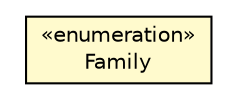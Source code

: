 #!/usr/local/bin/dot
#
# Class diagram 
# Generated by UMLGraph version R5_6-24-gf6e263 (http://www.umlgraph.org/)
#

digraph G {
	edge [fontname="Helvetica",fontsize=10,labelfontname="Helvetica",labelfontsize=10];
	node [fontname="Helvetica",fontsize=10,shape=plaintext];
	nodesep=0.25;
	ranksep=0.5;
	// io.reinert.requestor.Response.HttpStatus.Family
	c29494 [label=<<table title="io.reinert.requestor.Response.HttpStatus.Family" border="0" cellborder="1" cellspacing="0" cellpadding="2" port="p" bgcolor="lemonChiffon" href="./Response.HttpStatus.Family.html">
		<tr><td><table border="0" cellspacing="0" cellpadding="1">
<tr><td align="center" balign="center"> &#171;enumeration&#187; </td></tr>
<tr><td align="center" balign="center"> Family </td></tr>
		</table></td></tr>
		</table>>, URL="./Response.HttpStatus.Family.html", fontname="Helvetica", fontcolor="black", fontsize=10.0];
}

